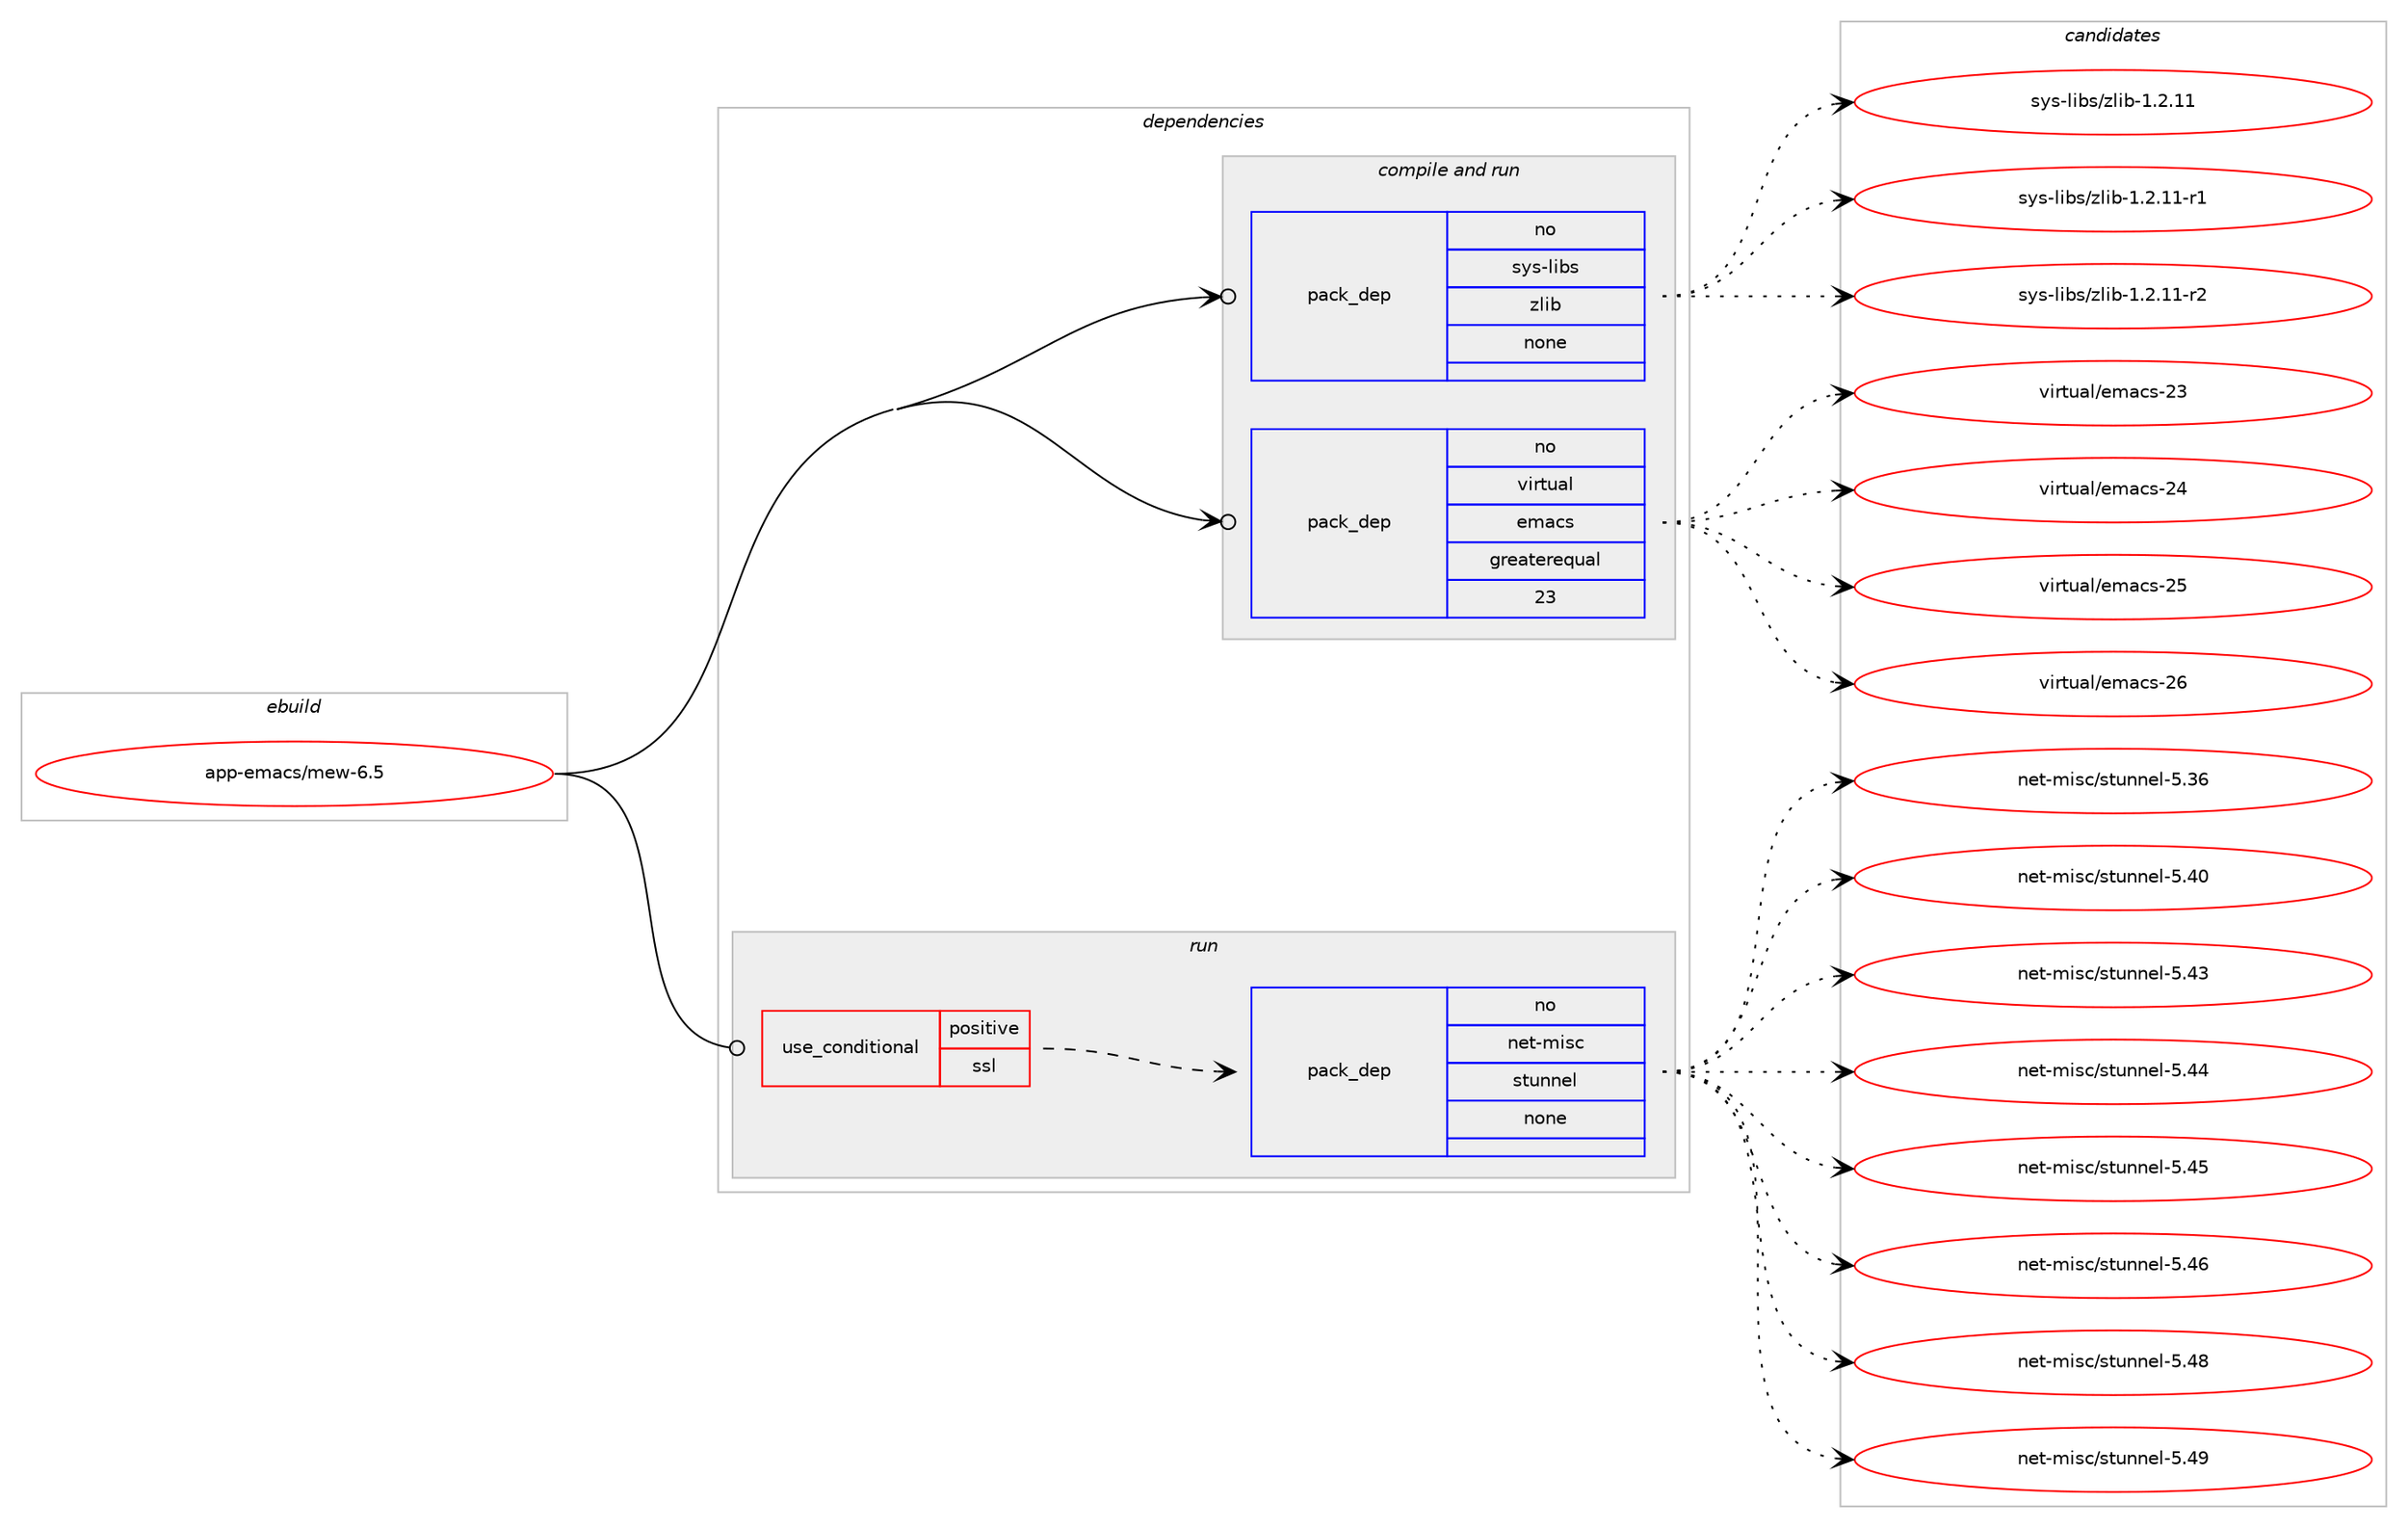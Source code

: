 digraph prolog {

# *************
# Graph options
# *************

newrank=true;
concentrate=true;
compound=true;
graph [rankdir=LR,fontname=Helvetica,fontsize=10,ranksep=1.5];#, ranksep=2.5, nodesep=0.2];
edge  [arrowhead=vee];
node  [fontname=Helvetica,fontsize=10];

# **********
# The ebuild
# **********

subgraph cluster_leftcol {
color=gray;
rank=same;
label=<<i>ebuild</i>>;
id [label="app-emacs/mew-6.5", color=red, width=4, href="../app-emacs/mew-6.5.svg"];
}

# ****************
# The dependencies
# ****************

subgraph cluster_midcol {
color=gray;
label=<<i>dependencies</i>>;
subgraph cluster_compile {
fillcolor="#eeeeee";
style=filled;
label=<<i>compile</i>>;
}
subgraph cluster_compileandrun {
fillcolor="#eeeeee";
style=filled;
label=<<i>compile and run</i>>;
subgraph pack1845 {
dependency2269 [label=<<TABLE BORDER="0" CELLBORDER="1" CELLSPACING="0" CELLPADDING="4" WIDTH="220"><TR><TD ROWSPAN="6" CELLPADDING="30">pack_dep</TD></TR><TR><TD WIDTH="110">no</TD></TR><TR><TD>sys-libs</TD></TR><TR><TD>zlib</TD></TR><TR><TD>none</TD></TR><TR><TD></TD></TR></TABLE>>, shape=none, color=blue];
}
id:e -> dependency2269:w [weight=20,style="solid",arrowhead="odotvee"];
subgraph pack1846 {
dependency2270 [label=<<TABLE BORDER="0" CELLBORDER="1" CELLSPACING="0" CELLPADDING="4" WIDTH="220"><TR><TD ROWSPAN="6" CELLPADDING="30">pack_dep</TD></TR><TR><TD WIDTH="110">no</TD></TR><TR><TD>virtual</TD></TR><TR><TD>emacs</TD></TR><TR><TD>greaterequal</TD></TR><TR><TD>23</TD></TR></TABLE>>, shape=none, color=blue];
}
id:e -> dependency2270:w [weight=20,style="solid",arrowhead="odotvee"];
}
subgraph cluster_run {
fillcolor="#eeeeee";
style=filled;
label=<<i>run</i>>;
subgraph cond337 {
dependency2271 [label=<<TABLE BORDER="0" CELLBORDER="1" CELLSPACING="0" CELLPADDING="4"><TR><TD ROWSPAN="3" CELLPADDING="10">use_conditional</TD></TR><TR><TD>positive</TD></TR><TR><TD>ssl</TD></TR></TABLE>>, shape=none, color=red];
subgraph pack1847 {
dependency2272 [label=<<TABLE BORDER="0" CELLBORDER="1" CELLSPACING="0" CELLPADDING="4" WIDTH="220"><TR><TD ROWSPAN="6" CELLPADDING="30">pack_dep</TD></TR><TR><TD WIDTH="110">no</TD></TR><TR><TD>net-misc</TD></TR><TR><TD>stunnel</TD></TR><TR><TD>none</TD></TR><TR><TD></TD></TR></TABLE>>, shape=none, color=blue];
}
dependency2271:e -> dependency2272:w [weight=20,style="dashed",arrowhead="vee"];
}
id:e -> dependency2271:w [weight=20,style="solid",arrowhead="odot"];
}
}

# **************
# The candidates
# **************

subgraph cluster_choices {
rank=same;
color=gray;
label=<<i>candidates</i>>;

subgraph choice1845 {
color=black;
nodesep=1;
choice1151211154510810598115471221081059845494650464949 [label="sys-libs/zlib-1.2.11", color=red, width=4,href="../sys-libs/zlib-1.2.11.svg"];
choice11512111545108105981154712210810598454946504649494511449 [label="sys-libs/zlib-1.2.11-r1", color=red, width=4,href="../sys-libs/zlib-1.2.11-r1.svg"];
choice11512111545108105981154712210810598454946504649494511450 [label="sys-libs/zlib-1.2.11-r2", color=red, width=4,href="../sys-libs/zlib-1.2.11-r2.svg"];
dependency2269:e -> choice1151211154510810598115471221081059845494650464949:w [style=dotted,weight="100"];
dependency2269:e -> choice11512111545108105981154712210810598454946504649494511449:w [style=dotted,weight="100"];
dependency2269:e -> choice11512111545108105981154712210810598454946504649494511450:w [style=dotted,weight="100"];
}
subgraph choice1846 {
color=black;
nodesep=1;
choice11810511411611797108471011099799115455051 [label="virtual/emacs-23", color=red, width=4,href="../virtual/emacs-23.svg"];
choice11810511411611797108471011099799115455052 [label="virtual/emacs-24", color=red, width=4,href="../virtual/emacs-24.svg"];
choice11810511411611797108471011099799115455053 [label="virtual/emacs-25", color=red, width=4,href="../virtual/emacs-25.svg"];
choice11810511411611797108471011099799115455054 [label="virtual/emacs-26", color=red, width=4,href="../virtual/emacs-26.svg"];
dependency2270:e -> choice11810511411611797108471011099799115455051:w [style=dotted,weight="100"];
dependency2270:e -> choice11810511411611797108471011099799115455052:w [style=dotted,weight="100"];
dependency2270:e -> choice11810511411611797108471011099799115455053:w [style=dotted,weight="100"];
dependency2270:e -> choice11810511411611797108471011099799115455054:w [style=dotted,weight="100"];
}
subgraph choice1847 {
color=black;
nodesep=1;
choice1101011164510910511599471151161171101101011084553465154 [label="net-misc/stunnel-5.36", color=red, width=4,href="../net-misc/stunnel-5.36.svg"];
choice1101011164510910511599471151161171101101011084553465248 [label="net-misc/stunnel-5.40", color=red, width=4,href="../net-misc/stunnel-5.40.svg"];
choice1101011164510910511599471151161171101101011084553465251 [label="net-misc/stunnel-5.43", color=red, width=4,href="../net-misc/stunnel-5.43.svg"];
choice1101011164510910511599471151161171101101011084553465252 [label="net-misc/stunnel-5.44", color=red, width=4,href="../net-misc/stunnel-5.44.svg"];
choice1101011164510910511599471151161171101101011084553465253 [label="net-misc/stunnel-5.45", color=red, width=4,href="../net-misc/stunnel-5.45.svg"];
choice1101011164510910511599471151161171101101011084553465254 [label="net-misc/stunnel-5.46", color=red, width=4,href="../net-misc/stunnel-5.46.svg"];
choice1101011164510910511599471151161171101101011084553465256 [label="net-misc/stunnel-5.48", color=red, width=4,href="../net-misc/stunnel-5.48.svg"];
choice1101011164510910511599471151161171101101011084553465257 [label="net-misc/stunnel-5.49", color=red, width=4,href="../net-misc/stunnel-5.49.svg"];
dependency2272:e -> choice1101011164510910511599471151161171101101011084553465154:w [style=dotted,weight="100"];
dependency2272:e -> choice1101011164510910511599471151161171101101011084553465248:w [style=dotted,weight="100"];
dependency2272:e -> choice1101011164510910511599471151161171101101011084553465251:w [style=dotted,weight="100"];
dependency2272:e -> choice1101011164510910511599471151161171101101011084553465252:w [style=dotted,weight="100"];
dependency2272:e -> choice1101011164510910511599471151161171101101011084553465253:w [style=dotted,weight="100"];
dependency2272:e -> choice1101011164510910511599471151161171101101011084553465254:w [style=dotted,weight="100"];
dependency2272:e -> choice1101011164510910511599471151161171101101011084553465256:w [style=dotted,weight="100"];
dependency2272:e -> choice1101011164510910511599471151161171101101011084553465257:w [style=dotted,weight="100"];
}
}

}
